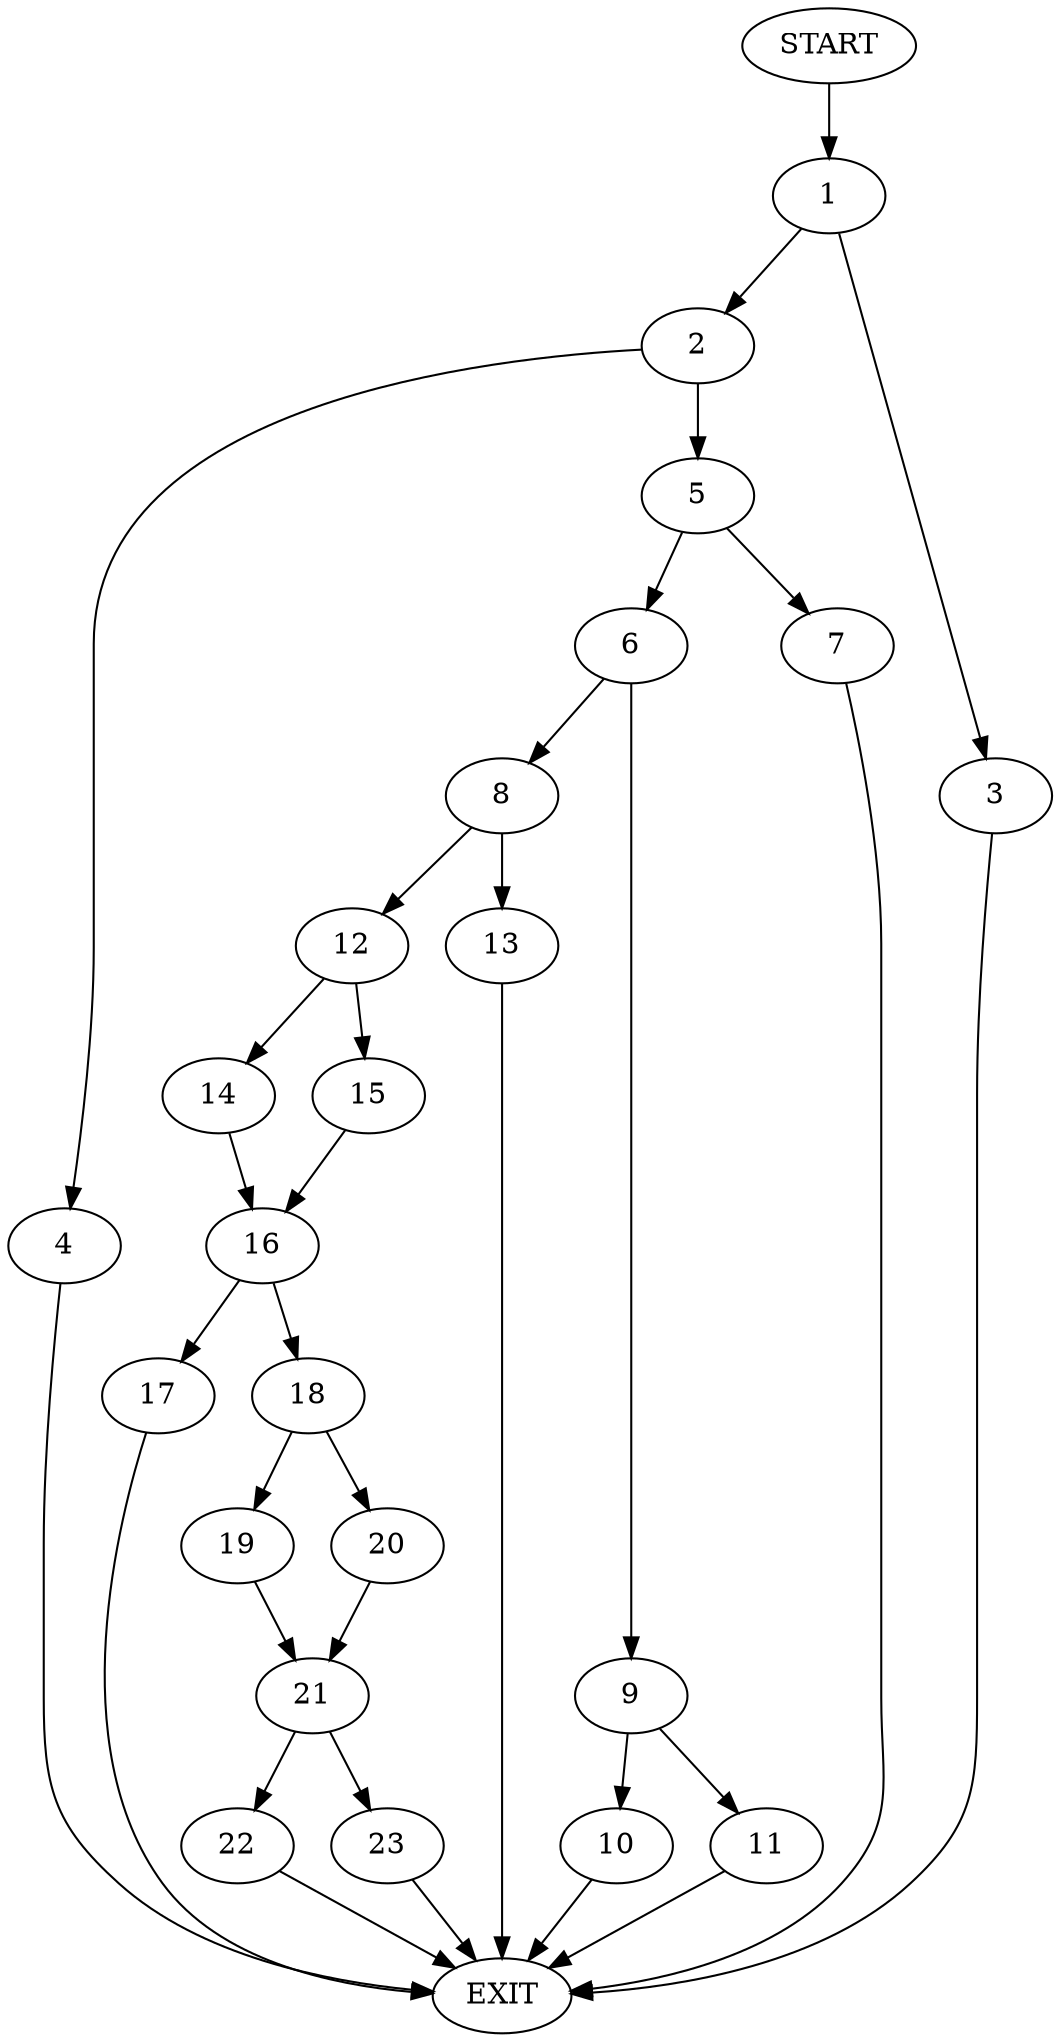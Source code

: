 digraph {
0 [label="START"]
24 [label="EXIT"]
0 -> 1
1 -> 2
1 -> 3
2 -> 4
2 -> 5
3 -> 24
4 -> 24
5 -> 6
5 -> 7
7 -> 24
6 -> 8
6 -> 9
9 -> 10
9 -> 11
8 -> 12
8 -> 13
10 -> 24
11 -> 24
13 -> 24
12 -> 14
12 -> 15
15 -> 16
14 -> 16
16 -> 17
16 -> 18
18 -> 19
18 -> 20
17 -> 24
19 -> 21
20 -> 21
21 -> 22
21 -> 23
22 -> 24
23 -> 24
}
